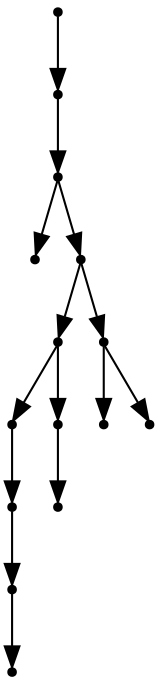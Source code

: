 digraph {
  14 [shape=point];
  13 [shape=point];
  12 [shape=point];
  0 [shape=point];
  11 [shape=point];
  7 [shape=point];
  4 [shape=point];
  3 [shape=point];
  2 [shape=point];
  1 [shape=point];
  6 [shape=point];
  5 [shape=point];
  10 [shape=point];
  8 [shape=point];
  9 [shape=point];
14 -> 13;
13 -> 12;
12 -> 0;
12 -> 11;
11 -> 7;
7 -> 4;
4 -> 3;
3 -> 2;
2 -> 1;
7 -> 6;
6 -> 5;
11 -> 10;
10 -> 8;
10 -> 9;
}
